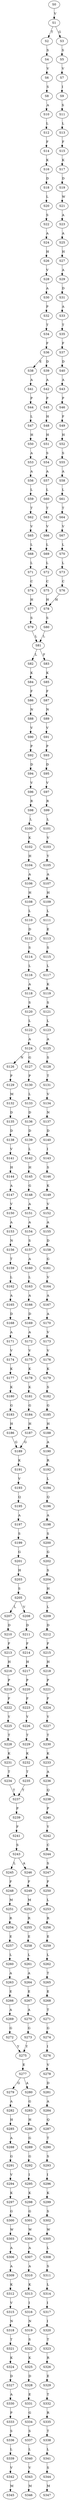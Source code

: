 strict digraph  {
	S0 -> S1 [ label = V ];
	S1 -> S2 [ label = T ];
	S1 -> S3 [ label = G ];
	S2 -> S4 [ label = S ];
	S3 -> S5 [ label = S ];
	S4 -> S6 [ label = V ];
	S5 -> S7 [ label = V ];
	S6 -> S8 [ label = S ];
	S7 -> S9 [ label = I ];
	S8 -> S10 [ label = A ];
	S9 -> S11 [ label = S ];
	S10 -> S12 [ label = L ];
	S11 -> S13 [ label = L ];
	S12 -> S14 [ label = F ];
	S13 -> S15 [ label = F ];
	S14 -> S16 [ label = K ];
	S15 -> S17 [ label = K ];
	S16 -> S18 [ label = D ];
	S17 -> S19 [ label = D ];
	S18 -> S20 [ label = L ];
	S19 -> S21 [ label = W ];
	S20 -> S22 [ label = S ];
	S21 -> S23 [ label = A ];
	S22 -> S24 [ label = A ];
	S23 -> S25 [ label = A ];
	S24 -> S26 [ label = H ];
	S25 -> S27 [ label = H ];
	S26 -> S28 [ label = V ];
	S27 -> S29 [ label = A ];
	S28 -> S30 [ label = A ];
	S29 -> S31 [ label = D ];
	S30 -> S32 [ label = P ];
	S31 -> S33 [ label = A ];
	S32 -> S34 [ label = T ];
	S33 -> S35 [ label = T ];
	S34 -> S36 [ label = F ];
	S35 -> S37 [ label = F ];
	S36 -> S38 [ label = E ];
	S36 -> S39 [ label = D ];
	S37 -> S40 [ label = D ];
	S38 -> S41 [ label = A ];
	S39 -> S42 [ label = A ];
	S40 -> S43 [ label = A ];
	S41 -> S44 [ label = P ];
	S42 -> S45 [ label = P ];
	S43 -> S46 [ label = P ];
	S44 -> S47 [ label = L ];
	S45 -> S48 [ label = H ];
	S46 -> S49 [ label = F ];
	S47 -> S50 [ label = H ];
	S48 -> S51 [ label = H ];
	S49 -> S52 [ label = H ];
	S50 -> S53 [ label = A ];
	S51 -> S54 [ label = S ];
	S52 -> S55 [ label = S ];
	S53 -> S56 [ label = A ];
	S54 -> S57 [ label = A ];
	S55 -> S58 [ label = A ];
	S56 -> S59 [ label = L ];
	S57 -> S60 [ label = L ];
	S58 -> S61 [ label = L ];
	S59 -> S62 [ label = T ];
	S60 -> S63 [ label = T ];
	S61 -> S64 [ label = T ];
	S62 -> S65 [ label = V ];
	S63 -> S66 [ label = V ];
	S64 -> S67 [ label = V ];
	S65 -> S68 [ label = L ];
	S66 -> S69 [ label = L ];
	S67 -> S70 [ label = L ];
	S68 -> S71 [ label = L ];
	S69 -> S72 [ label = L ];
	S70 -> S73 [ label = L ];
	S71 -> S74 [ label = C ];
	S72 -> S75 [ label = C ];
	S73 -> S76 [ label = C ];
	S74 -> S77 [ label = H ];
	S75 -> S78 [ label = H ];
	S76 -> S78 [ label = H ];
	S77 -> S79 [ label = S ];
	S78 -> S80 [ label = S ];
	S79 -> S81 [ label = L ];
	S80 -> S81 [ label = L ];
	S81 -> S82 [ label = L ];
	S81 -> S83 [ label = F ];
	S82 -> S84 [ label = K ];
	S83 -> S85 [ label = K ];
	S84 -> S86 [ label = F ];
	S85 -> S87 [ label = F ];
	S86 -> S88 [ label = N ];
	S87 -> S89 [ label = N ];
	S88 -> S90 [ label = V ];
	S89 -> S91 [ label = V ];
	S90 -> S92 [ label = P ];
	S91 -> S93 [ label = P ];
	S92 -> S94 [ label = D ];
	S93 -> S95 [ label = D ];
	S94 -> S96 [ label = V ];
	S95 -> S97 [ label = V ];
	S96 -> S98 [ label = R ];
	S97 -> S99 [ label = R ];
	S98 -> S100 [ label = L ];
	S99 -> S101 [ label = L ];
	S100 -> S102 [ label = K ];
	S101 -> S103 [ label = V ];
	S102 -> S104 [ label = H ];
	S103 -> S105 [ label = Y ];
	S104 -> S106 [ label = A ];
	S105 -> S107 [ label = A ];
	S106 -> S108 [ label = H ];
	S107 -> S109 [ label = H ];
	S108 -> S110 [ label = L ];
	S109 -> S111 [ label = L ];
	S110 -> S112 [ label = D ];
	S111 -> S113 [ label = E ];
	S112 -> S114 [ label = S ];
	S113 -> S115 [ label = S ];
	S114 -> S116 [ label = L ];
	S115 -> S117 [ label = L ];
	S116 -> S118 [ label = A ];
	S117 -> S119 [ label = K ];
	S118 -> S120 [ label = S ];
	S119 -> S121 [ label = S ];
	S120 -> S122 [ label = L ];
	S121 -> S123 [ label = L ];
	S122 -> S124 [ label = A ];
	S123 -> S125 [ label = A ];
	S124 -> S126 [ label = N ];
	S124 -> S127 [ label = G ];
	S125 -> S128 [ label = S ];
	S126 -> S129 [ label = P ];
	S127 -> S130 [ label = P ];
	S128 -> S131 [ label = T ];
	S129 -> S132 [ label = M ];
	S130 -> S133 [ label = L ];
	S131 -> S134 [ label = V ];
	S132 -> S135 [ label = D ];
	S133 -> S136 [ label = D ];
	S134 -> S137 [ label = N ];
	S135 -> S138 [ label = D ];
	S136 -> S139 [ label = D ];
	S137 -> S140 [ label = D ];
	S138 -> S141 [ label = V ];
	S139 -> S142 [ label = L ];
	S140 -> S143 [ label = I ];
	S141 -> S144 [ label = H ];
	S142 -> S145 [ label = H ];
	S143 -> S146 [ label = S ];
	S144 -> S147 [ label = A ];
	S145 -> S148 [ label = G ];
	S146 -> S149 [ label = K ];
	S147 -> S150 [ label = V ];
	S148 -> S151 [ label = A ];
	S149 -> S152 [ label = V ];
	S150 -> S153 [ label = A ];
	S151 -> S154 [ label = A ];
	S152 -> S155 [ label = A ];
	S153 -> S156 [ label = N ];
	S154 -> S157 [ label = S ];
	S155 -> S158 [ label = D ];
	S156 -> S159 [ label = T ];
	S157 -> S160 [ label = A ];
	S158 -> S161 [ label = G ];
	S159 -> S162 [ label = L ];
	S160 -> S163 [ label = L ];
	S161 -> S164 [ label = V ];
	S162 -> S165 [ label = A ];
	S163 -> S166 [ label = A ];
	S164 -> S167 [ label = A ];
	S165 -> S168 [ label = D ];
	S166 -> S169 [ label = D ];
	S167 -> S170 [ label = A ];
	S168 -> S171 [ label = A ];
	S169 -> S172 [ label = A ];
	S170 -> S173 [ label = V ];
	S171 -> S174 [ label = V ];
	S172 -> S175 [ label = V ];
	S173 -> S176 [ label = V ];
	S174 -> S177 [ label = K ];
	S175 -> S178 [ label = K ];
	S176 -> S179 [ label = K ];
	S177 -> S180 [ label = K ];
	S178 -> S181 [ label = K ];
	S179 -> S182 [ label = S ];
	S180 -> S183 [ label = G ];
	S181 -> S184 [ label = G ];
	S182 -> S185 [ label = G ];
	S183 -> S186 [ label = H ];
	S184 -> S187 [ label = H ];
	S185 -> S188 [ label = H ];
	S186 -> S189 [ label = G ];
	S187 -> S189 [ label = G ];
	S188 -> S190 [ label = A ];
	S189 -> S191 [ label = K ];
	S190 -> S192 [ label = R ];
	S191 -> S193 [ label = V ];
	S192 -> S194 [ label = L ];
	S193 -> S195 [ label = Q ];
	S194 -> S196 [ label = Q ];
	S195 -> S197 [ label = A ];
	S196 -> S198 [ label = A ];
	S197 -> S199 [ label = S ];
	S198 -> S200 [ label = S ];
	S199 -> S201 [ label = G ];
	S200 -> S202 [ label = G ];
	S201 -> S203 [ label = H ];
	S202 -> S204 [ label = S ];
	S203 -> S205 [ label = S ];
	S204 -> S206 [ label = H ];
	S205 -> S207 [ label = L ];
	S205 -> S208 [ label = V ];
	S206 -> S209 [ label = L ];
	S207 -> S210 [ label = D ];
	S208 -> S211 [ label = D ];
	S209 -> S212 [ label = D ];
	S210 -> S213 [ label = F ];
	S211 -> S214 [ label = F ];
	S212 -> S215 [ label = F ];
	S213 -> S216 [ label = H ];
	S214 -> S217 [ label = H ];
	S215 -> S218 [ label = H ];
	S216 -> S219 [ label = P ];
	S217 -> S220 [ label = P ];
	S218 -> S221 [ label = P ];
	S219 -> S222 [ label = F ];
	S220 -> S223 [ label = F ];
	S221 -> S224 [ label = F ];
	S222 -> S225 [ label = Y ];
	S223 -> S226 [ label = Y ];
	S224 -> S227 [ label = Y ];
	S225 -> S228 [ label = T ];
	S226 -> S229 [ label = T ];
	S227 -> S230 [ label = T ];
	S228 -> S231 [ label = K ];
	S229 -> S232 [ label = K ];
	S230 -> S233 [ label = K ];
	S231 -> S234 [ label = T ];
	S232 -> S235 [ label = T ];
	S233 -> S236 [ label = A ];
	S234 -> S237 [ label = T ];
	S235 -> S237 [ label = T ];
	S236 -> S238 [ label = Q ];
	S237 -> S239 [ label = P ];
	S238 -> S240 [ label = P ];
	S239 -> S241 [ label = F ];
	S240 -> S242 [ label = Y ];
	S241 -> S243 [ label = S ];
	S242 -> S244 [ label = C ];
	S243 -> S245 [ label = L ];
	S243 -> S246 [ label = A ];
	S244 -> S247 [ label = S ];
	S245 -> S248 [ label = F ];
	S246 -> S249 [ label = F ];
	S247 -> S250 [ label = F ];
	S248 -> S251 [ label = M ];
	S249 -> S252 [ label = M ];
	S250 -> S253 [ label = L ];
	S251 -> S254 [ label = R ];
	S252 -> S255 [ label = R ];
	S253 -> S256 [ label = R ];
	S254 -> S257 [ label = E ];
	S255 -> S258 [ label = E ];
	S256 -> S259 [ label = E ];
	S257 -> S260 [ label = L ];
	S258 -> S261 [ label = L ];
	S259 -> S262 [ label = L ];
	S260 -> S263 [ label = A ];
	S261 -> S264 [ label = A ];
	S262 -> S265 [ label = T ];
	S263 -> S266 [ label = E ];
	S264 -> S267 [ label = E ];
	S265 -> S268 [ label = E ];
	S266 -> S269 [ label = A ];
	S267 -> S270 [ label = A ];
	S268 -> S271 [ label = T ];
	S269 -> S272 [ label = G ];
	S270 -> S273 [ label = G ];
	S271 -> S274 [ label = G ];
	S272 -> S275 [ label = Y ];
	S273 -> S275 [ label = Y ];
	S274 -> S276 [ label = I ];
	S275 -> S277 [ label = E ];
	S276 -> S278 [ label = V ];
	S277 -> S279 [ label = G ];
	S277 -> S280 [ label = A ];
	S278 -> S281 [ label = D ];
	S279 -> S282 [ label = A ];
	S280 -> S283 [ label = G ];
	S281 -> S284 [ label = A ];
	S282 -> S285 [ label = H ];
	S283 -> S286 [ label = H ];
	S284 -> S287 [ label = Q ];
	S285 -> S288 [ label = A ];
	S286 -> S289 [ label = G ];
	S287 -> S290 [ label = T ];
	S288 -> S291 [ label = G ];
	S289 -> S292 [ label = G ];
	S290 -> S293 [ label = S ];
	S291 -> S294 [ label = V ];
	S292 -> S295 [ label = I ];
	S293 -> S296 [ label = I ];
	S294 -> S297 [ label = K ];
	S295 -> S298 [ label = K ];
	S296 -> S299 [ label = K ];
	S297 -> S300 [ label = G ];
	S298 -> S301 [ label = G ];
	S299 -> S302 [ label = S ];
	S300 -> S303 [ label = W ];
	S301 -> S304 [ label = W ];
	S302 -> S305 [ label = W ];
	S303 -> S306 [ label = A ];
	S304 -> S307 [ label = A ];
	S305 -> S308 [ label = L ];
	S306 -> S309 [ label = A ];
	S307 -> S310 [ label = A ];
	S308 -> S311 [ label = S ];
	S309 -> S312 [ label = K ];
	S310 -> S313 [ label = K ];
	S311 -> S314 [ label = L ];
	S312 -> S315 [ label = V ];
	S313 -> S316 [ label = I ];
	S314 -> S317 [ label = I ];
	S315 -> S318 [ label = N ];
	S316 -> S319 [ label = N ];
	S317 -> S320 [ label = I ];
	S318 -> S321 [ label = T ];
	S319 -> S322 [ label = S ];
	S320 -> S323 [ label = T ];
	S321 -> S324 [ label = K ];
	S322 -> S325 [ label = K ];
	S323 -> S326 [ label = R ];
	S324 -> S327 [ label = D ];
	S325 -> S328 [ label = D ];
	S326 -> S329 [ label = E ];
	S327 -> S330 [ label = A ];
	S328 -> S331 [ label = E ];
	S329 -> S332 [ label = T ];
	S330 -> S333 [ label = P ];
	S331 -> S334 [ label = G ];
	S332 -> S335 [ label = R ];
	S333 -> S336 [ label = S ];
	S334 -> S337 [ label = S ];
	S335 -> S338 [ label = T ];
	S336 -> S339 [ label = L ];
	S337 -> S340 [ label = L ];
	S338 -> S341 [ label = L ];
	S339 -> S342 [ label = V ];
	S340 -> S343 [ label = V ];
	S341 -> S344 [ label = S ];
	S342 -> S345 [ label = M ];
	S343 -> S346 [ label = M ];
	S344 -> S347 [ label = M ];
}
